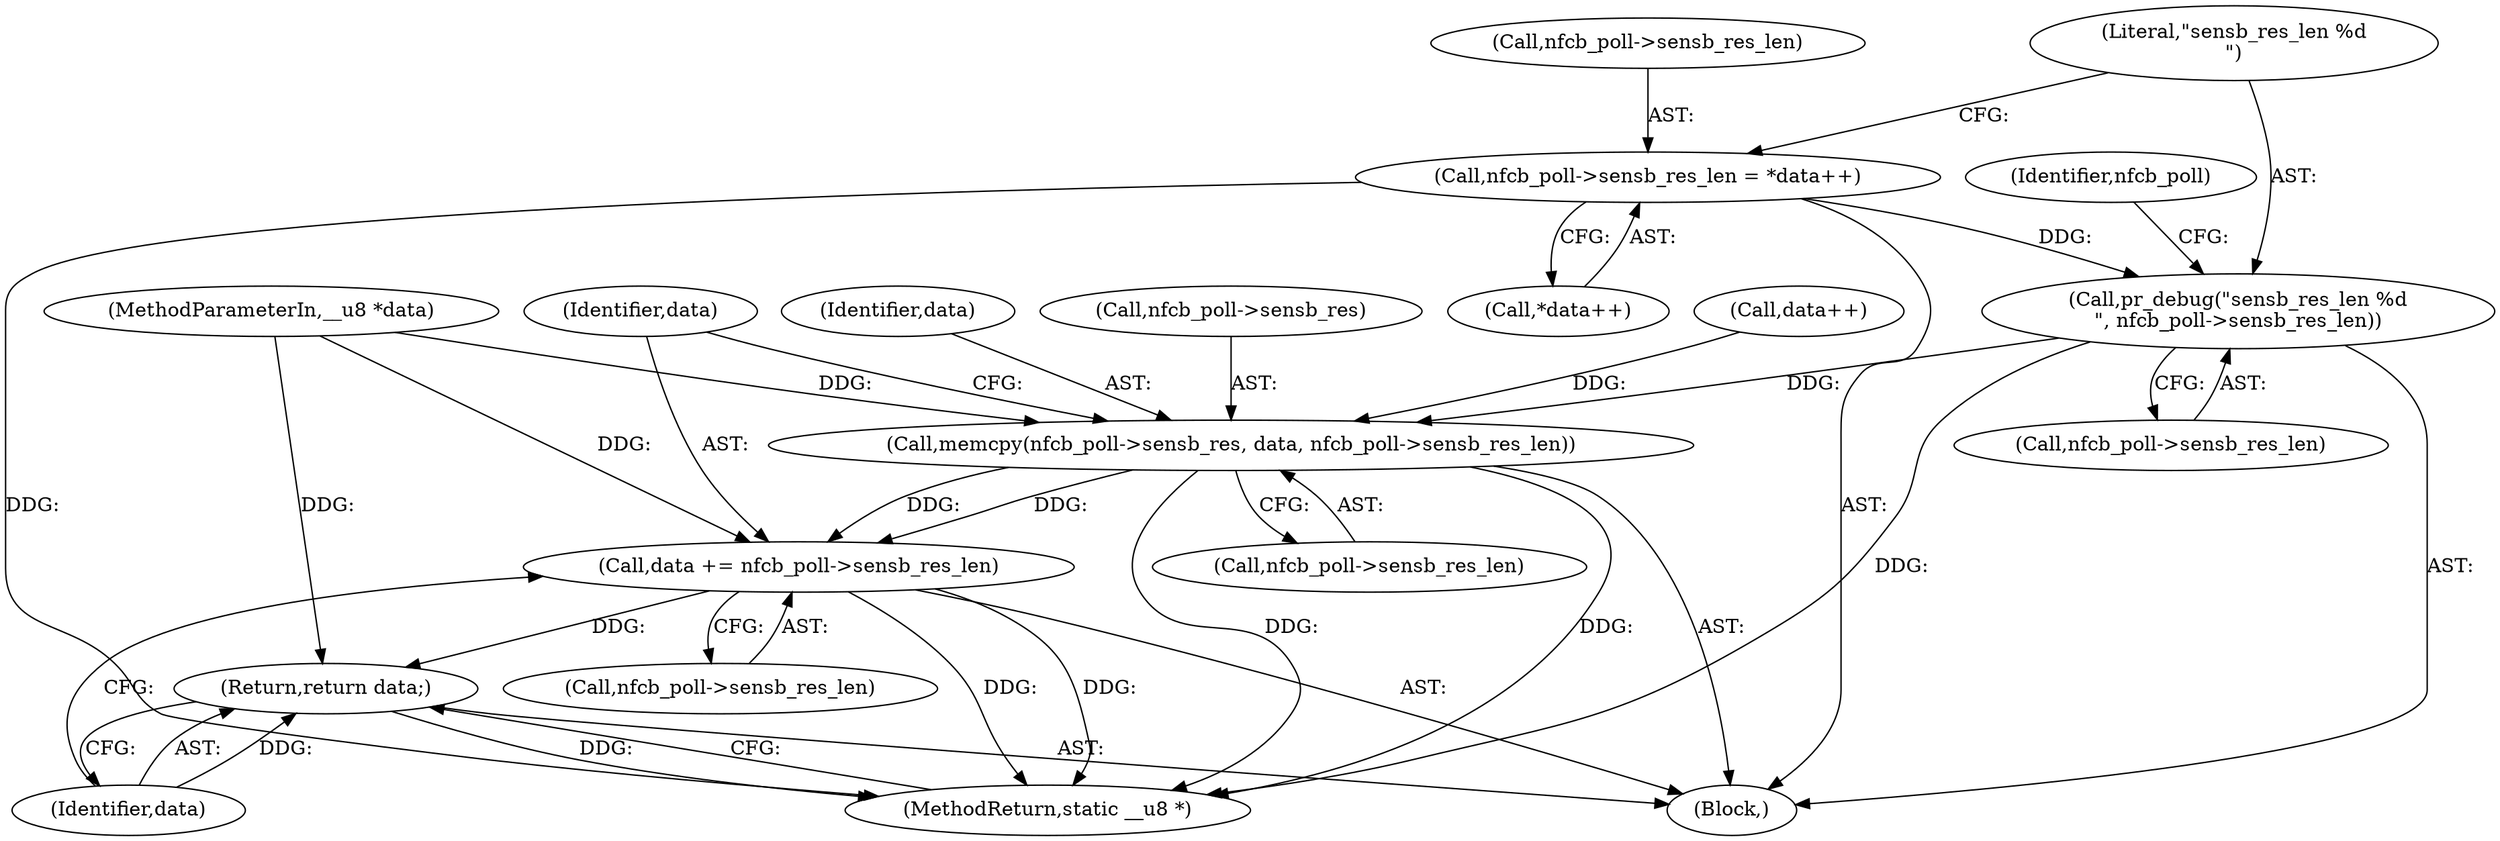 digraph "1_linux_67de956ff5dc1d4f321e16cfbd63f5be3b691b43_1@pointer" {
"1000105" [label="(Call,nfcb_poll->sensb_res_len = *data++)"];
"1000112" [label="(Call,pr_debug(\"sensb_res_len %d\n\", nfcb_poll->sensb_res_len))"];
"1000117" [label="(Call,memcpy(nfcb_poll->sensb_res, data, nfcb_poll->sensb_res_len))"];
"1000125" [label="(Call,data += nfcb_poll->sensb_res_len)"];
"1000130" [label="(Return,return data;)"];
"1000132" [label="(MethodReturn,static __u8 *)"];
"1000113" [label="(Literal,\"sensb_res_len %d\n\")"];
"1000109" [label="(Call,*data++)"];
"1000110" [label="(Call,data++)"];
"1000117" [label="(Call,memcpy(nfcb_poll->sensb_res, data, nfcb_poll->sensb_res_len))"];
"1000125" [label="(Call,data += nfcb_poll->sensb_res_len)"];
"1000130" [label="(Return,return data;)"];
"1000104" [label="(Block,)"];
"1000122" [label="(Call,nfcb_poll->sensb_res_len)"];
"1000106" [label="(Call,nfcb_poll->sensb_res_len)"];
"1000127" [label="(Call,nfcb_poll->sensb_res_len)"];
"1000103" [label="(MethodParameterIn,__u8 *data)"];
"1000126" [label="(Identifier,data)"];
"1000121" [label="(Identifier,data)"];
"1000112" [label="(Call,pr_debug(\"sensb_res_len %d\n\", nfcb_poll->sensb_res_len))"];
"1000118" [label="(Call,nfcb_poll->sensb_res)"];
"1000119" [label="(Identifier,nfcb_poll)"];
"1000114" [label="(Call,nfcb_poll->sensb_res_len)"];
"1000131" [label="(Identifier,data)"];
"1000105" [label="(Call,nfcb_poll->sensb_res_len = *data++)"];
"1000105" -> "1000104"  [label="AST: "];
"1000105" -> "1000109"  [label="CFG: "];
"1000106" -> "1000105"  [label="AST: "];
"1000109" -> "1000105"  [label="AST: "];
"1000113" -> "1000105"  [label="CFG: "];
"1000105" -> "1000132"  [label="DDG: "];
"1000105" -> "1000112"  [label="DDG: "];
"1000112" -> "1000104"  [label="AST: "];
"1000112" -> "1000114"  [label="CFG: "];
"1000113" -> "1000112"  [label="AST: "];
"1000114" -> "1000112"  [label="AST: "];
"1000119" -> "1000112"  [label="CFG: "];
"1000112" -> "1000132"  [label="DDG: "];
"1000112" -> "1000117"  [label="DDG: "];
"1000117" -> "1000104"  [label="AST: "];
"1000117" -> "1000122"  [label="CFG: "];
"1000118" -> "1000117"  [label="AST: "];
"1000121" -> "1000117"  [label="AST: "];
"1000122" -> "1000117"  [label="AST: "];
"1000126" -> "1000117"  [label="CFG: "];
"1000117" -> "1000132"  [label="DDG: "];
"1000117" -> "1000132"  [label="DDG: "];
"1000110" -> "1000117"  [label="DDG: "];
"1000103" -> "1000117"  [label="DDG: "];
"1000117" -> "1000125"  [label="DDG: "];
"1000117" -> "1000125"  [label="DDG: "];
"1000125" -> "1000104"  [label="AST: "];
"1000125" -> "1000127"  [label="CFG: "];
"1000126" -> "1000125"  [label="AST: "];
"1000127" -> "1000125"  [label="AST: "];
"1000131" -> "1000125"  [label="CFG: "];
"1000125" -> "1000132"  [label="DDG: "];
"1000125" -> "1000132"  [label="DDG: "];
"1000103" -> "1000125"  [label="DDG: "];
"1000125" -> "1000130"  [label="DDG: "];
"1000130" -> "1000104"  [label="AST: "];
"1000130" -> "1000131"  [label="CFG: "];
"1000131" -> "1000130"  [label="AST: "];
"1000132" -> "1000130"  [label="CFG: "];
"1000130" -> "1000132"  [label="DDG: "];
"1000131" -> "1000130"  [label="DDG: "];
"1000103" -> "1000130"  [label="DDG: "];
}
